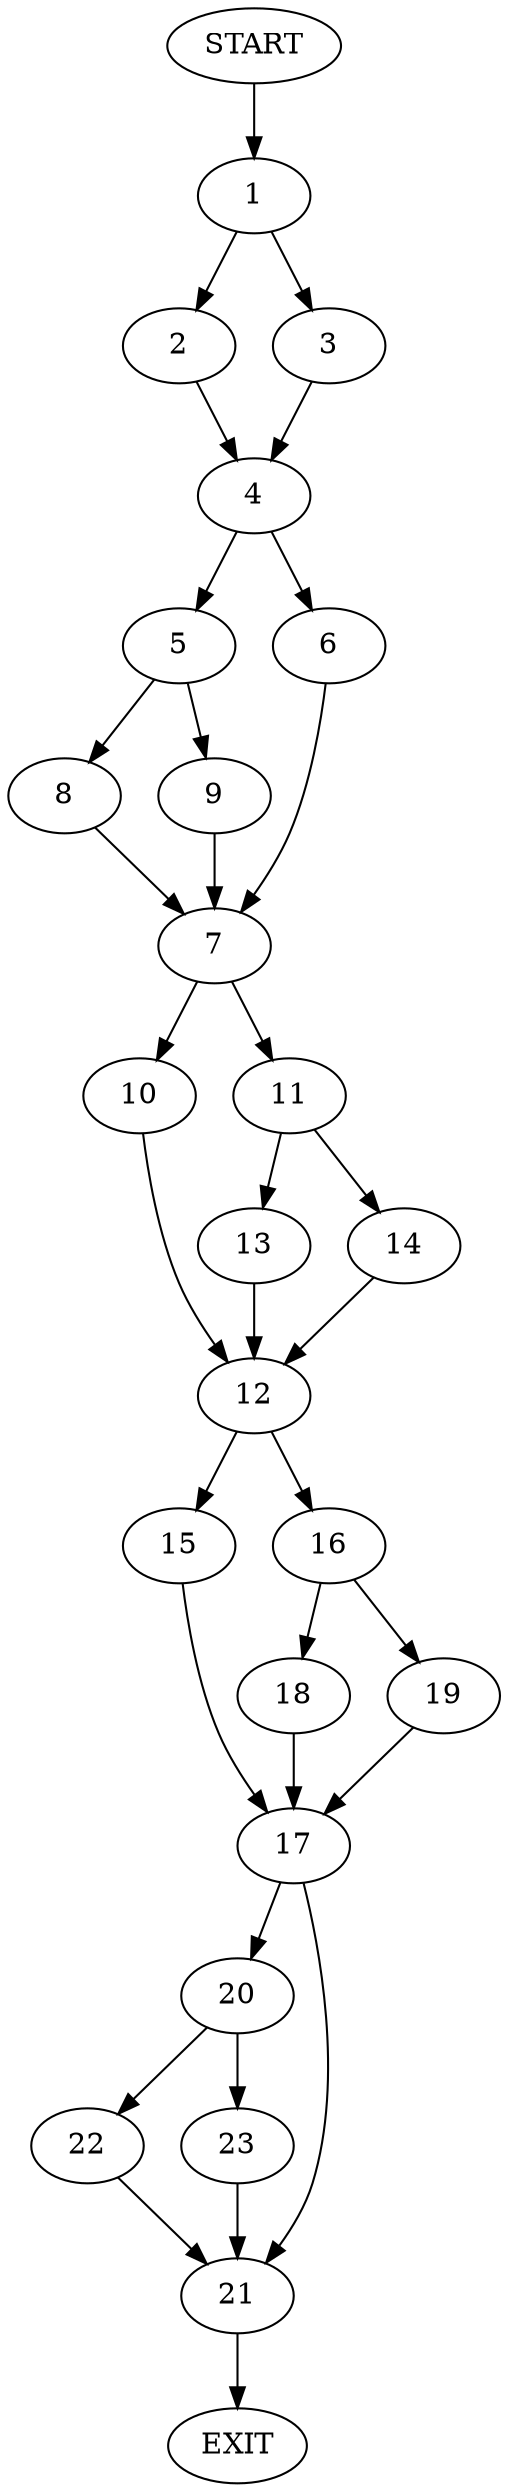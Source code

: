 digraph {
0 [label="START"]
24 [label="EXIT"]
0 -> 1
1 -> 2
1 -> 3
2 -> 4
3 -> 4
4 -> 5
4 -> 6
6 -> 7
5 -> 8
5 -> 9
9 -> 7
8 -> 7
7 -> 10
7 -> 11
10 -> 12
11 -> 13
11 -> 14
13 -> 12
14 -> 12
12 -> 15
12 -> 16
15 -> 17
16 -> 18
16 -> 19
18 -> 17
19 -> 17
17 -> 20
17 -> 21
21 -> 24
20 -> 22
20 -> 23
23 -> 21
22 -> 21
}
